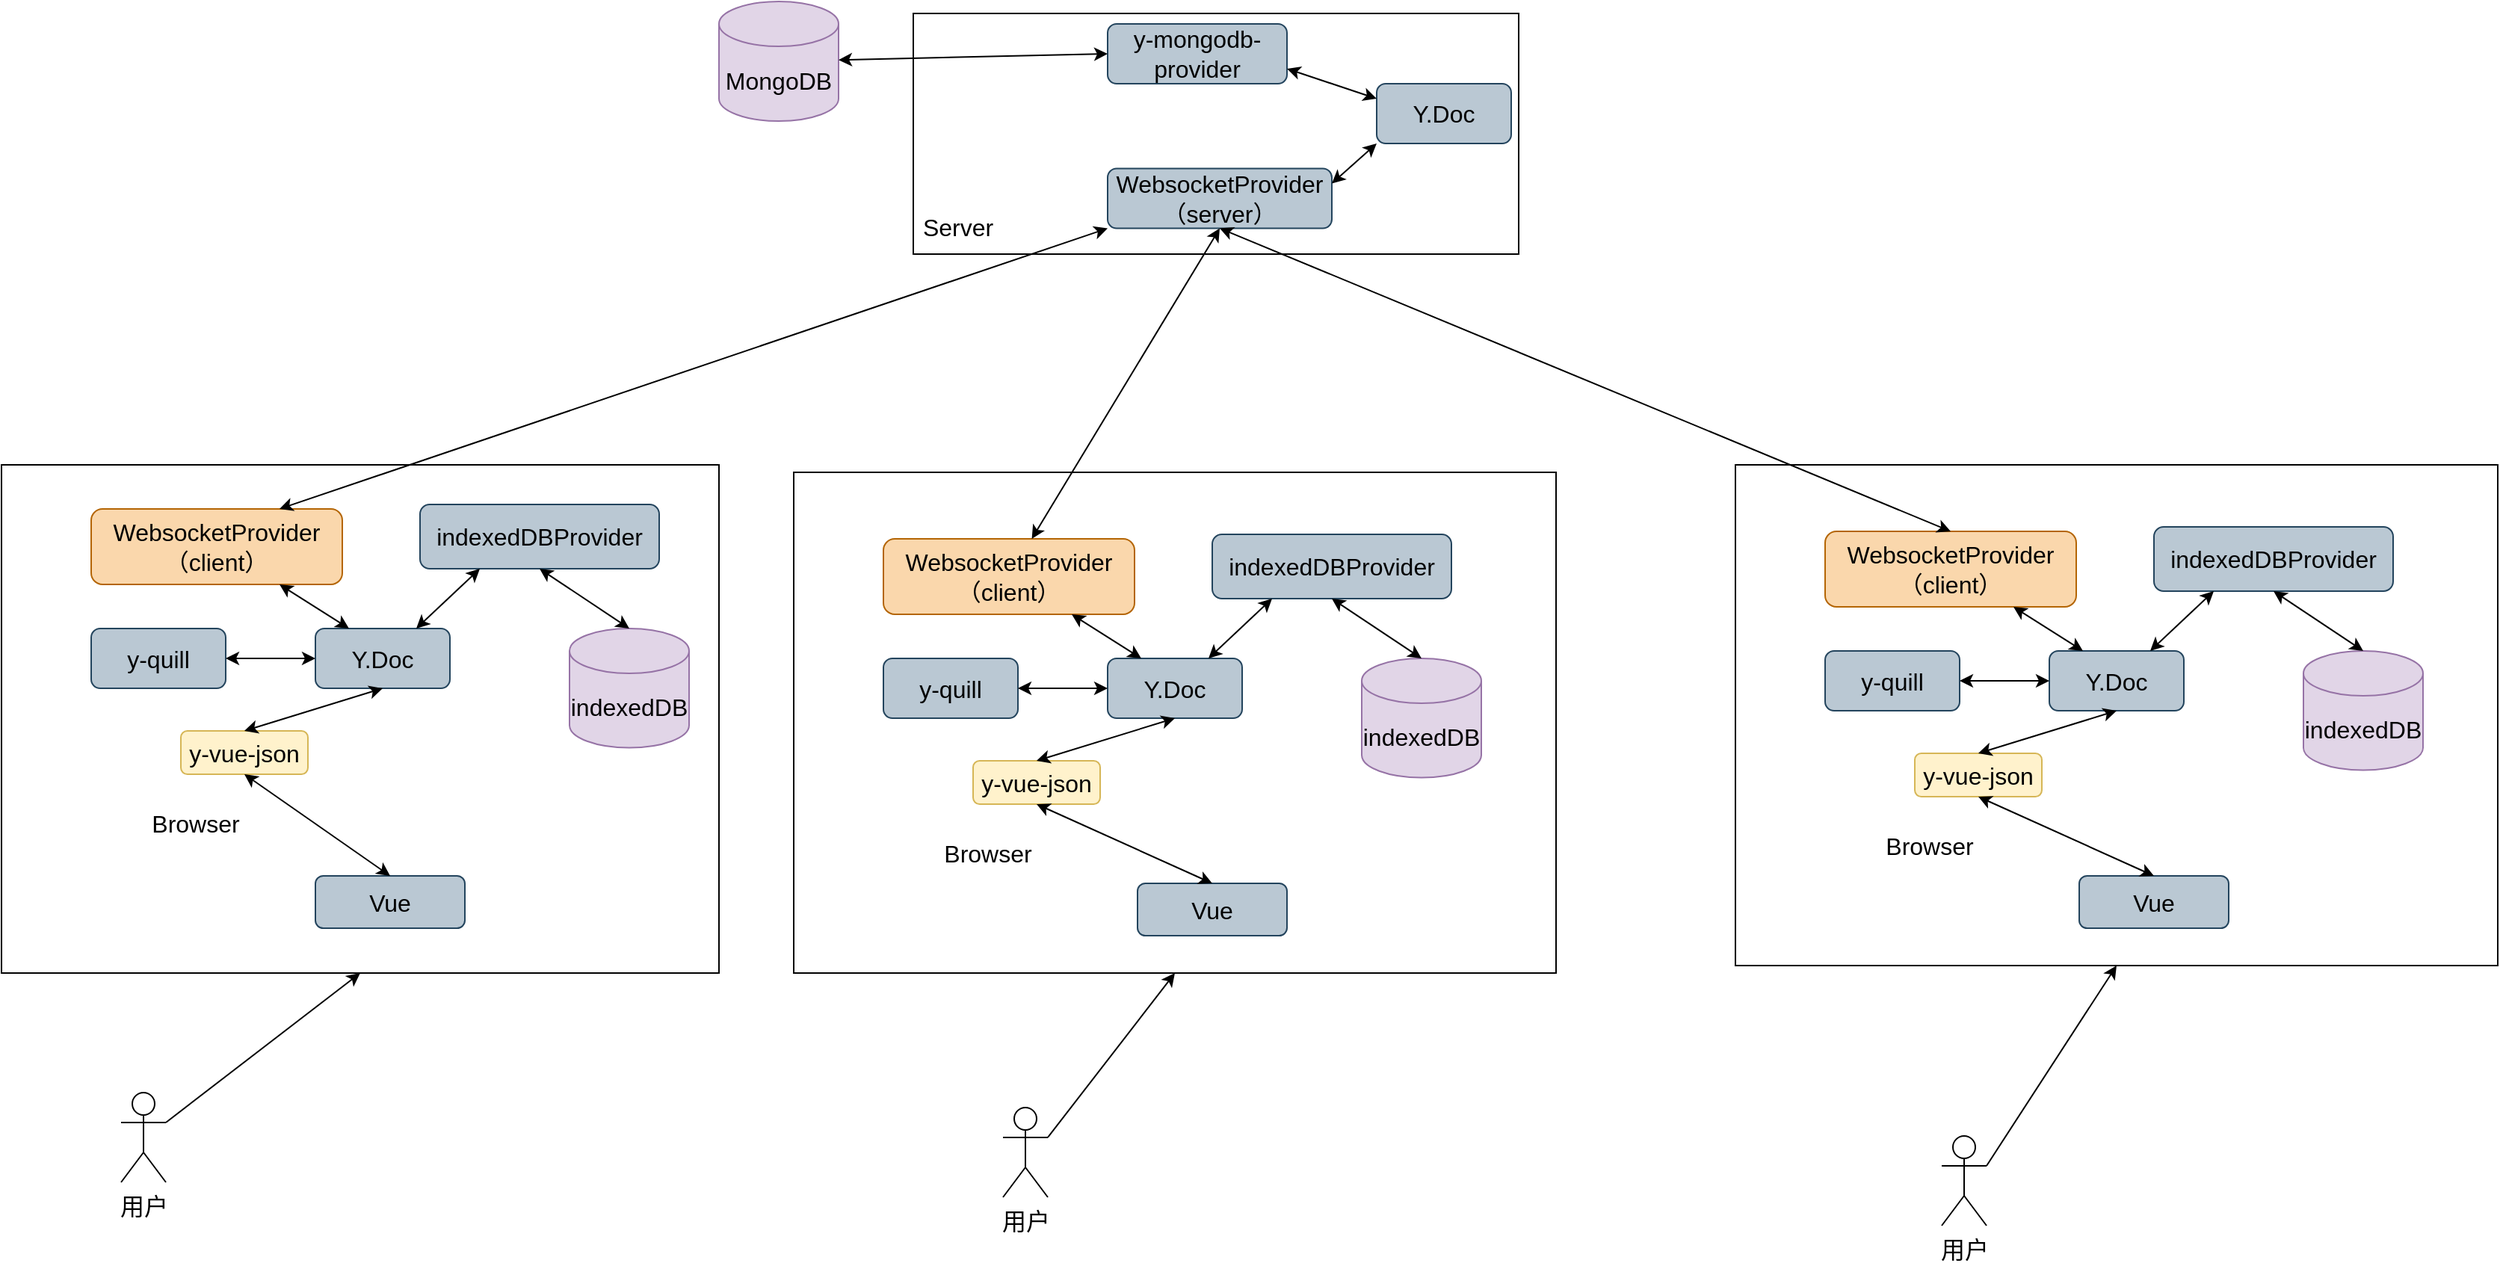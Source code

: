 <mxfile version="24.7.10">
  <diagram name="第 1 页" id="rUooTt0-r2ajHS1L5pvV">
    <mxGraphModel dx="420" dy="1145" grid="1" gridSize="10" guides="1" tooltips="1" connect="1" arrows="1" fold="1" page="1" pageScale="1" pageWidth="827" pageHeight="1169" math="0" shadow="0">
      <root>
        <mxCell id="0" />
        <mxCell id="1" parent="0" />
        <mxCell id="NHMH0d2KJpOCK29Jr06_-1" value="" style="rounded=0;whiteSpace=wrap;html=1;fontSize=16;" parent="1" vertex="1">
          <mxGeometry x="1980" y="720" width="480" height="340" as="geometry" />
        </mxCell>
        <mxCell id="NHMH0d2KJpOCK29Jr06_-2" value="Browser" style="text;html=1;strokeColor=none;fillColor=none;align=center;verticalAlign=middle;whiteSpace=wrap;rounded=0;fontSize=16;" parent="1" vertex="1">
          <mxGeometry x="2080" y="945" width="60" height="30" as="geometry" />
        </mxCell>
        <mxCell id="NHMH0d2KJpOCK29Jr06_-3" value="用户" style="shape=umlActor;verticalLabelPosition=bottom;verticalAlign=top;html=1;outlineConnect=0;fontSize=16;" parent="1" vertex="1">
          <mxGeometry x="2060" y="1140" width="30" height="60" as="geometry" />
        </mxCell>
        <mxCell id="NHMH0d2KJpOCK29Jr06_-4" value="" style="endArrow=classic;html=1;rounded=0;exitX=1;exitY=0.333;exitDx=0;exitDy=0;exitPerimeter=0;entryX=0.5;entryY=1;entryDx=0;entryDy=0;fontSize=16;" parent="1" source="NHMH0d2KJpOCK29Jr06_-3" target="NHMH0d2KJpOCK29Jr06_-1" edge="1">
          <mxGeometry width="50" height="50" relative="1" as="geometry">
            <mxPoint x="2490" y="827" as="sourcePoint" />
            <mxPoint x="2540" y="777" as="targetPoint" />
          </mxGeometry>
        </mxCell>
        <mxCell id="NHMH0d2KJpOCK29Jr06_-5" value="WebsocketProvider&lt;br style=&quot;font-size: 16px;&quot;&gt;（client）" style="rounded=1;whiteSpace=wrap;html=1;fontSize=16;fillColor=#fad7ac;strokeColor=#b46504;" parent="1" vertex="1">
          <mxGeometry x="2040" y="749.5" width="168" height="50.5" as="geometry" />
        </mxCell>
        <mxCell id="NHMH0d2KJpOCK29Jr06_-6" value="Y.Doc" style="rounded=1;whiteSpace=wrap;html=1;fontSize=16;fillColor=#bac8d3;strokeColor=#23445d;" parent="1" vertex="1">
          <mxGeometry x="2190" y="829.5" width="90" height="40" as="geometry" />
        </mxCell>
        <mxCell id="NHMH0d2KJpOCK29Jr06_-7" value="indexedDBProvider" style="rounded=1;whiteSpace=wrap;html=1;fontSize=16;fillColor=#bac8d3;strokeColor=#23445d;" parent="1" vertex="1">
          <mxGeometry x="2260" y="746.5" width="160" height="43" as="geometry" />
        </mxCell>
        <mxCell id="NHMH0d2KJpOCK29Jr06_-8" value="indexedDB" style="shape=cylinder3;whiteSpace=wrap;html=1;boundedLbl=1;backgroundOutline=1;size=15;fontSize=16;fillColor=#e1d5e7;strokeColor=#9673a6;" parent="1" vertex="1">
          <mxGeometry x="2360" y="829.5" width="80" height="79.75" as="geometry" />
        </mxCell>
        <mxCell id="NHMH0d2KJpOCK29Jr06_-9" value="" style="endArrow=classic;startArrow=classic;html=1;rounded=0;exitX=0.5;exitY=0;exitDx=0;exitDy=0;exitPerimeter=0;entryX=0.5;entryY=1;entryDx=0;entryDy=0;fontSize=16;" parent="1" source="NHMH0d2KJpOCK29Jr06_-8" target="NHMH0d2KJpOCK29Jr06_-7" edge="1">
          <mxGeometry width="50" height="50" relative="1" as="geometry">
            <mxPoint x="2490" y="827" as="sourcePoint" />
            <mxPoint x="2540" y="777" as="targetPoint" />
          </mxGeometry>
        </mxCell>
        <mxCell id="NHMH0d2KJpOCK29Jr06_-10" value="" style="endArrow=classic;startArrow=classic;html=1;rounded=0;exitX=0.25;exitY=0;exitDx=0;exitDy=0;entryX=0.75;entryY=1;entryDx=0;entryDy=0;fontSize=16;" parent="1" source="NHMH0d2KJpOCK29Jr06_-6" target="NHMH0d2KJpOCK29Jr06_-5" edge="1">
          <mxGeometry width="50" height="50" relative="1" as="geometry">
            <mxPoint x="2440" y="827" as="sourcePoint" />
            <mxPoint x="2490" y="777" as="targetPoint" />
          </mxGeometry>
        </mxCell>
        <mxCell id="NHMH0d2KJpOCK29Jr06_-11" value="" style="endArrow=classic;startArrow=classic;html=1;rounded=0;exitX=0.75;exitY=0;exitDx=0;exitDy=0;entryX=0.25;entryY=1;entryDx=0;entryDy=0;fontSize=16;" parent="1" source="NHMH0d2KJpOCK29Jr06_-6" target="NHMH0d2KJpOCK29Jr06_-7" edge="1">
          <mxGeometry width="50" height="50" relative="1" as="geometry">
            <mxPoint x="2490" y="827" as="sourcePoint" />
            <mxPoint x="2540" y="777" as="targetPoint" />
          </mxGeometry>
        </mxCell>
        <mxCell id="NHMH0d2KJpOCK29Jr06_-12" value="" style="rounded=0;whiteSpace=wrap;html=1;fontSize=16;" parent="1" vertex="1">
          <mxGeometry x="2590" y="418" width="405" height="161" as="geometry" />
        </mxCell>
        <mxCell id="NHMH0d2KJpOCK29Jr06_-13" value="Server" style="text;html=1;strokeColor=none;fillColor=none;align=center;verticalAlign=middle;whiteSpace=wrap;rounded=0;fontSize=16;" parent="1" vertex="1">
          <mxGeometry x="2590" y="546.25" width="60" height="30" as="geometry" />
        </mxCell>
        <mxCell id="NHMH0d2KJpOCK29Jr06_-14" value="WebsocketProvider&lt;br style=&quot;border-color: var(--border-color); font-size: 16px;&quot;&gt;（server）" style="rounded=1;whiteSpace=wrap;html=1;fontSize=16;fillColor=#bac8d3;strokeColor=#23445d;" parent="1" vertex="1">
          <mxGeometry x="2720" y="521.75" width="150" height="40" as="geometry" />
        </mxCell>
        <mxCell id="NHMH0d2KJpOCK29Jr06_-15" value="Y.Doc" style="rounded=1;whiteSpace=wrap;html=1;fontSize=16;fillColor=#bac8d3;strokeColor=#23445d;" parent="1" vertex="1">
          <mxGeometry x="2900" y="465" width="90" height="40" as="geometry" />
        </mxCell>
        <mxCell id="NHMH0d2KJpOCK29Jr06_-16" value="y-mongodb-provider" style="rounded=1;whiteSpace=wrap;html=1;fontSize=16;fillColor=#bac8d3;strokeColor=#23445d;" parent="1" vertex="1">
          <mxGeometry x="2720" y="425" width="120" height="40" as="geometry" />
        </mxCell>
        <mxCell id="NHMH0d2KJpOCK29Jr06_-17" value="" style="endArrow=classic;startArrow=classic;html=1;rounded=0;exitX=0.75;exitY=0;exitDx=0;exitDy=0;entryX=0;entryY=1;entryDx=0;entryDy=0;fontSize=16;" parent="1" source="NHMH0d2KJpOCK29Jr06_-5" target="NHMH0d2KJpOCK29Jr06_-14" edge="1">
          <mxGeometry width="50" height="50" relative="1" as="geometry">
            <mxPoint x="2530" y="759" as="sourcePoint" />
            <mxPoint x="2640" y="552" as="targetPoint" />
          </mxGeometry>
        </mxCell>
        <mxCell id="NHMH0d2KJpOCK29Jr06_-18" value="" style="endArrow=classic;startArrow=classic;html=1;rounded=0;exitX=1;exitY=0.25;exitDx=0;exitDy=0;entryX=0;entryY=1;entryDx=0;entryDy=0;fontSize=16;" parent="1" source="NHMH0d2KJpOCK29Jr06_-14" target="NHMH0d2KJpOCK29Jr06_-15" edge="1">
          <mxGeometry width="50" height="50" relative="1" as="geometry">
            <mxPoint x="2780" y="645" as="sourcePoint" />
            <mxPoint x="2830" y="595" as="targetPoint" />
          </mxGeometry>
        </mxCell>
        <mxCell id="NHMH0d2KJpOCK29Jr06_-19" value="" style="endArrow=classic;startArrow=classic;html=1;rounded=0;exitX=1;exitY=0.75;exitDx=0;exitDy=0;entryX=0;entryY=0.25;entryDx=0;entryDy=0;fontSize=16;" parent="1" source="NHMH0d2KJpOCK29Jr06_-16" target="NHMH0d2KJpOCK29Jr06_-15" edge="1">
          <mxGeometry width="50" height="50" relative="1" as="geometry">
            <mxPoint x="2850" y="542" as="sourcePoint" />
            <mxPoint x="2895" y="515" as="targetPoint" />
          </mxGeometry>
        </mxCell>
        <mxCell id="NHMH0d2KJpOCK29Jr06_-22" value="MongoDB" style="shape=cylinder3;whiteSpace=wrap;html=1;boundedLbl=1;backgroundOutline=1;size=15;fontSize=16;fillColor=#e1d5e7;strokeColor=#9673a6;" parent="1" vertex="1">
          <mxGeometry x="2460" y="410" width="80" height="80" as="geometry" />
        </mxCell>
        <mxCell id="NHMH0d2KJpOCK29Jr06_-23" value="" style="endArrow=classic;startArrow=classic;html=1;rounded=0;entryX=0;entryY=0.5;entryDx=0;entryDy=0;fontSize=16;" parent="1" source="NHMH0d2KJpOCK29Jr06_-22" target="NHMH0d2KJpOCK29Jr06_-16" edge="1">
          <mxGeometry width="50" height="50" relative="1" as="geometry">
            <mxPoint x="2700" y="645" as="sourcePoint" />
            <mxPoint x="2750" y="595" as="targetPoint" />
          </mxGeometry>
        </mxCell>
        <mxCell id="NHMH0d2KJpOCK29Jr06_-24" value="Vue" style="rounded=1;whiteSpace=wrap;html=1;fontSize=16;fillColor=#bac8d3;strokeColor=#23445d;" parent="1" vertex="1">
          <mxGeometry x="2190" y="995" width="100" height="35" as="geometry" />
        </mxCell>
        <mxCell id="NHMH0d2KJpOCK29Jr06_-25" value="y-vue-json" style="rounded=1;whiteSpace=wrap;html=1;fontSize=16;fillColor=#fff2cc;strokeColor=#d6b656;" parent="1" vertex="1">
          <mxGeometry x="2100" y="898" width="85" height="29" as="geometry" />
        </mxCell>
        <mxCell id="NHMH0d2KJpOCK29Jr06_-26" value="" style="endArrow=classic;startArrow=classic;html=1;rounded=0;exitX=0.5;exitY=0;exitDx=0;exitDy=0;entryX=0.5;entryY=1;entryDx=0;entryDy=0;fontSize=16;" parent="1" source="NHMH0d2KJpOCK29Jr06_-25" target="NHMH0d2KJpOCK29Jr06_-6" edge="1">
          <mxGeometry width="50" height="50" relative="1" as="geometry">
            <mxPoint x="2500" y="775" as="sourcePoint" />
            <mxPoint x="2550" y="725" as="targetPoint" />
          </mxGeometry>
        </mxCell>
        <mxCell id="NHMH0d2KJpOCK29Jr06_-27" value="" style="endArrow=classic;startArrow=classic;html=1;rounded=0;exitX=0.5;exitY=1;exitDx=0;exitDy=0;entryX=0.5;entryY=0;entryDx=0;entryDy=0;fontSize=16;" parent="1" source="NHMH0d2KJpOCK29Jr06_-25" target="NHMH0d2KJpOCK29Jr06_-24" edge="1">
          <mxGeometry width="50" height="50" relative="1" as="geometry">
            <mxPoint x="2153" y="908" as="sourcePoint" />
            <mxPoint x="2235" y="877" as="targetPoint" />
          </mxGeometry>
        </mxCell>
        <mxCell id="QmJD7YEPkTvask4eSlwm-1" value="y-quill" style="rounded=1;whiteSpace=wrap;html=1;fontSize=16;fillColor=#bac8d3;strokeColor=#23445d;" parent="1" vertex="1">
          <mxGeometry x="2040" y="829.5" width="90" height="40" as="geometry" />
        </mxCell>
        <mxCell id="QmJD7YEPkTvask4eSlwm-2" value="" style="endArrow=classic;startArrow=classic;html=1;rounded=0;entryX=1;entryY=0.5;entryDx=0;entryDy=0;fontSize=16;" parent="1" source="NHMH0d2KJpOCK29Jr06_-6" target="QmJD7YEPkTvask4eSlwm-1" edge="1">
          <mxGeometry width="50" height="50" relative="1" as="geometry">
            <mxPoint x="2190" y="840" as="sourcePoint" />
            <mxPoint x="2195" y="797" as="targetPoint" />
          </mxGeometry>
        </mxCell>
        <mxCell id="NRevZc9M5u2fvVdbCz_4-1" value="" style="rounded=0;whiteSpace=wrap;html=1;fontSize=16;" vertex="1" parent="1">
          <mxGeometry x="2510" y="725" width="510" height="335" as="geometry" />
        </mxCell>
        <mxCell id="NRevZc9M5u2fvVdbCz_4-2" value="Browser" style="text;html=1;strokeColor=none;fillColor=none;align=center;verticalAlign=middle;whiteSpace=wrap;rounded=0;fontSize=16;" vertex="1" parent="1">
          <mxGeometry x="2610" y="965" width="60" height="30" as="geometry" />
        </mxCell>
        <mxCell id="NRevZc9M5u2fvVdbCz_4-3" value="用户" style="shape=umlActor;verticalLabelPosition=bottom;verticalAlign=top;html=1;outlineConnect=0;fontSize=16;" vertex="1" parent="1">
          <mxGeometry x="2650" y="1150" width="30" height="60" as="geometry" />
        </mxCell>
        <mxCell id="NRevZc9M5u2fvVdbCz_4-4" value="" style="endArrow=classic;html=1;rounded=0;entryX=0.5;entryY=1;entryDx=0;entryDy=0;fontSize=16;exitX=1;exitY=0.333;exitDx=0;exitDy=0;exitPerimeter=0;" edge="1" parent="1" source="NRevZc9M5u2fvVdbCz_4-3" target="NRevZc9M5u2fvVdbCz_4-1">
          <mxGeometry width="50" height="50" relative="1" as="geometry">
            <mxPoint x="3020" y="847" as="sourcePoint" />
            <mxPoint x="3070" y="797" as="targetPoint" />
          </mxGeometry>
        </mxCell>
        <mxCell id="NRevZc9M5u2fvVdbCz_4-5" value="WebsocketProvider&lt;br style=&quot;font-size: 16px;&quot;&gt;（client）" style="rounded=1;whiteSpace=wrap;html=1;fontSize=16;fillColor=#fad7ac;strokeColor=#b46504;" vertex="1" parent="1">
          <mxGeometry x="2570" y="769.5" width="168" height="50.5" as="geometry" />
        </mxCell>
        <mxCell id="NRevZc9M5u2fvVdbCz_4-6" value="Y.Doc" style="rounded=1;whiteSpace=wrap;html=1;fontSize=16;fillColor=#bac8d3;strokeColor=#23445d;" vertex="1" parent="1">
          <mxGeometry x="2720" y="849.5" width="90" height="40" as="geometry" />
        </mxCell>
        <mxCell id="NRevZc9M5u2fvVdbCz_4-7" value="indexedDBProvider" style="rounded=1;whiteSpace=wrap;html=1;fontSize=16;fillColor=#bac8d3;strokeColor=#23445d;" vertex="1" parent="1">
          <mxGeometry x="2790" y="766.5" width="160" height="43" as="geometry" />
        </mxCell>
        <mxCell id="NRevZc9M5u2fvVdbCz_4-8" value="indexedDB" style="shape=cylinder3;whiteSpace=wrap;html=1;boundedLbl=1;backgroundOutline=1;size=15;fontSize=16;fillColor=#e1d5e7;strokeColor=#9673a6;" vertex="1" parent="1">
          <mxGeometry x="2890" y="849.5" width="80" height="79.75" as="geometry" />
        </mxCell>
        <mxCell id="NRevZc9M5u2fvVdbCz_4-9" value="" style="endArrow=classic;startArrow=classic;html=1;rounded=0;exitX=0.5;exitY=0;exitDx=0;exitDy=0;exitPerimeter=0;entryX=0.5;entryY=1;entryDx=0;entryDy=0;fontSize=16;" edge="1" parent="1" source="NRevZc9M5u2fvVdbCz_4-8" target="NRevZc9M5u2fvVdbCz_4-7">
          <mxGeometry width="50" height="50" relative="1" as="geometry">
            <mxPoint x="3020" y="847" as="sourcePoint" />
            <mxPoint x="3070" y="797" as="targetPoint" />
          </mxGeometry>
        </mxCell>
        <mxCell id="NRevZc9M5u2fvVdbCz_4-10" value="" style="endArrow=classic;startArrow=classic;html=1;rounded=0;exitX=0.25;exitY=0;exitDx=0;exitDy=0;entryX=0.75;entryY=1;entryDx=0;entryDy=0;fontSize=16;" edge="1" parent="1" source="NRevZc9M5u2fvVdbCz_4-6" target="NRevZc9M5u2fvVdbCz_4-5">
          <mxGeometry width="50" height="50" relative="1" as="geometry">
            <mxPoint x="2970" y="847" as="sourcePoint" />
            <mxPoint x="3020" y="797" as="targetPoint" />
          </mxGeometry>
        </mxCell>
        <mxCell id="NRevZc9M5u2fvVdbCz_4-11" value="" style="endArrow=classic;startArrow=classic;html=1;rounded=0;exitX=0.75;exitY=0;exitDx=0;exitDy=0;entryX=0.25;entryY=1;entryDx=0;entryDy=0;fontSize=16;" edge="1" parent="1" source="NRevZc9M5u2fvVdbCz_4-6" target="NRevZc9M5u2fvVdbCz_4-7">
          <mxGeometry width="50" height="50" relative="1" as="geometry">
            <mxPoint x="3020" y="847" as="sourcePoint" />
            <mxPoint x="3070" y="797" as="targetPoint" />
          </mxGeometry>
        </mxCell>
        <mxCell id="NRevZc9M5u2fvVdbCz_4-12" value="Vue" style="rounded=1;whiteSpace=wrap;html=1;fontSize=16;fillColor=#bac8d3;strokeColor=#23445d;" vertex="1" parent="1">
          <mxGeometry x="2740" y="1000" width="100" height="35" as="geometry" />
        </mxCell>
        <mxCell id="NRevZc9M5u2fvVdbCz_4-13" value="y-vue-json" style="rounded=1;whiteSpace=wrap;html=1;fontSize=16;fillColor=#fff2cc;strokeColor=#d6b656;" vertex="1" parent="1">
          <mxGeometry x="2630" y="918" width="85" height="29" as="geometry" />
        </mxCell>
        <mxCell id="NRevZc9M5u2fvVdbCz_4-14" value="" style="endArrow=classic;startArrow=classic;html=1;rounded=0;exitX=0.5;exitY=0;exitDx=0;exitDy=0;entryX=0.5;entryY=1;entryDx=0;entryDy=0;fontSize=16;" edge="1" parent="1" source="NRevZc9M5u2fvVdbCz_4-13" target="NRevZc9M5u2fvVdbCz_4-6">
          <mxGeometry width="50" height="50" relative="1" as="geometry">
            <mxPoint x="3030" y="795" as="sourcePoint" />
            <mxPoint x="3080" y="745" as="targetPoint" />
          </mxGeometry>
        </mxCell>
        <mxCell id="NRevZc9M5u2fvVdbCz_4-15" value="" style="endArrow=classic;startArrow=classic;html=1;rounded=0;exitX=0.5;exitY=1;exitDx=0;exitDy=0;entryX=0.5;entryY=0;entryDx=0;entryDy=0;fontSize=16;" edge="1" parent="1" source="NRevZc9M5u2fvVdbCz_4-13" target="NRevZc9M5u2fvVdbCz_4-12">
          <mxGeometry width="50" height="50" relative="1" as="geometry">
            <mxPoint x="2683" y="928" as="sourcePoint" />
            <mxPoint x="2765" y="897" as="targetPoint" />
          </mxGeometry>
        </mxCell>
        <mxCell id="NRevZc9M5u2fvVdbCz_4-16" value="y-quill" style="rounded=1;whiteSpace=wrap;html=1;fontSize=16;fillColor=#bac8d3;strokeColor=#23445d;" vertex="1" parent="1">
          <mxGeometry x="2570" y="849.5" width="90" height="40" as="geometry" />
        </mxCell>
        <mxCell id="NRevZc9M5u2fvVdbCz_4-17" value="" style="endArrow=classic;startArrow=classic;html=1;rounded=0;entryX=1;entryY=0.5;entryDx=0;entryDy=0;fontSize=16;" edge="1" parent="1" source="NRevZc9M5u2fvVdbCz_4-6" target="NRevZc9M5u2fvVdbCz_4-16">
          <mxGeometry width="50" height="50" relative="1" as="geometry">
            <mxPoint x="2720" y="860" as="sourcePoint" />
            <mxPoint x="2725" y="817" as="targetPoint" />
          </mxGeometry>
        </mxCell>
        <mxCell id="NRevZc9M5u2fvVdbCz_4-19" value="" style="endArrow=classic;startArrow=classic;html=1;rounded=0;entryX=0.5;entryY=1;entryDx=0;entryDy=0;fontSize=16;" edge="1" parent="1" source="NRevZc9M5u2fvVdbCz_4-5" target="NHMH0d2KJpOCK29Jr06_-14">
          <mxGeometry width="50" height="50" relative="1" as="geometry">
            <mxPoint x="2176" y="760" as="sourcePoint" />
            <mxPoint x="2410" y="622" as="targetPoint" />
          </mxGeometry>
        </mxCell>
        <mxCell id="NRevZc9M5u2fvVdbCz_4-21" value="" style="rounded=0;whiteSpace=wrap;html=1;fontSize=16;" vertex="1" parent="1">
          <mxGeometry x="3140" y="720" width="510" height="335" as="geometry" />
        </mxCell>
        <mxCell id="NRevZc9M5u2fvVdbCz_4-22" value="Browser" style="text;html=1;strokeColor=none;fillColor=none;align=center;verticalAlign=middle;whiteSpace=wrap;rounded=0;fontSize=16;" vertex="1" parent="1">
          <mxGeometry x="3240" y="960" width="60" height="30" as="geometry" />
        </mxCell>
        <mxCell id="NRevZc9M5u2fvVdbCz_4-23" value="用户" style="shape=umlActor;verticalLabelPosition=bottom;verticalAlign=top;html=1;outlineConnect=0;fontSize=16;" vertex="1" parent="1">
          <mxGeometry x="3278" y="1169" width="30" height="60" as="geometry" />
        </mxCell>
        <mxCell id="NRevZc9M5u2fvVdbCz_4-24" value="" style="endArrow=classic;html=1;rounded=0;exitX=1;exitY=0.333;exitDx=0;exitDy=0;exitPerimeter=0;entryX=0.5;entryY=1;entryDx=0;entryDy=0;fontSize=16;" edge="1" parent="1" source="NRevZc9M5u2fvVdbCz_4-23" target="NRevZc9M5u2fvVdbCz_4-21">
          <mxGeometry width="50" height="50" relative="1" as="geometry">
            <mxPoint x="3650" y="842" as="sourcePoint" />
            <mxPoint x="3700" y="792" as="targetPoint" />
          </mxGeometry>
        </mxCell>
        <mxCell id="NRevZc9M5u2fvVdbCz_4-25" value="WebsocketProvider&lt;br style=&quot;font-size: 16px;&quot;&gt;（client）" style="rounded=1;whiteSpace=wrap;html=1;fontSize=16;fillColor=#fad7ac;strokeColor=#b46504;" vertex="1" parent="1">
          <mxGeometry x="3200" y="764.5" width="168" height="50.5" as="geometry" />
        </mxCell>
        <mxCell id="NRevZc9M5u2fvVdbCz_4-26" value="Y.Doc" style="rounded=1;whiteSpace=wrap;html=1;fontSize=16;fillColor=#bac8d3;strokeColor=#23445d;" vertex="1" parent="1">
          <mxGeometry x="3350" y="844.5" width="90" height="40" as="geometry" />
        </mxCell>
        <mxCell id="NRevZc9M5u2fvVdbCz_4-27" value="indexedDBProvider" style="rounded=1;whiteSpace=wrap;html=1;fontSize=16;fillColor=#bac8d3;strokeColor=#23445d;" vertex="1" parent="1">
          <mxGeometry x="3420" y="761.5" width="160" height="43" as="geometry" />
        </mxCell>
        <mxCell id="NRevZc9M5u2fvVdbCz_4-28" value="indexedDB" style="shape=cylinder3;whiteSpace=wrap;html=1;boundedLbl=1;backgroundOutline=1;size=15;fontSize=16;fillColor=#e1d5e7;strokeColor=#9673a6;" vertex="1" parent="1">
          <mxGeometry x="3520" y="844.5" width="80" height="79.75" as="geometry" />
        </mxCell>
        <mxCell id="NRevZc9M5u2fvVdbCz_4-29" value="" style="endArrow=classic;startArrow=classic;html=1;rounded=0;exitX=0.5;exitY=0;exitDx=0;exitDy=0;exitPerimeter=0;entryX=0.5;entryY=1;entryDx=0;entryDy=0;fontSize=16;" edge="1" parent="1" source="NRevZc9M5u2fvVdbCz_4-28" target="NRevZc9M5u2fvVdbCz_4-27">
          <mxGeometry width="50" height="50" relative="1" as="geometry">
            <mxPoint x="3650" y="842" as="sourcePoint" />
            <mxPoint x="3700" y="792" as="targetPoint" />
          </mxGeometry>
        </mxCell>
        <mxCell id="NRevZc9M5u2fvVdbCz_4-30" value="" style="endArrow=classic;startArrow=classic;html=1;rounded=0;exitX=0.25;exitY=0;exitDx=0;exitDy=0;entryX=0.75;entryY=1;entryDx=0;entryDy=0;fontSize=16;" edge="1" parent="1" source="NRevZc9M5u2fvVdbCz_4-26" target="NRevZc9M5u2fvVdbCz_4-25">
          <mxGeometry width="50" height="50" relative="1" as="geometry">
            <mxPoint x="3600" y="842" as="sourcePoint" />
            <mxPoint x="3650" y="792" as="targetPoint" />
          </mxGeometry>
        </mxCell>
        <mxCell id="NRevZc9M5u2fvVdbCz_4-31" value="" style="endArrow=classic;startArrow=classic;html=1;rounded=0;exitX=0.75;exitY=0;exitDx=0;exitDy=0;entryX=0.25;entryY=1;entryDx=0;entryDy=0;fontSize=16;" edge="1" parent="1" source="NRevZc9M5u2fvVdbCz_4-26" target="NRevZc9M5u2fvVdbCz_4-27">
          <mxGeometry width="50" height="50" relative="1" as="geometry">
            <mxPoint x="3650" y="842" as="sourcePoint" />
            <mxPoint x="3700" y="792" as="targetPoint" />
          </mxGeometry>
        </mxCell>
        <mxCell id="NRevZc9M5u2fvVdbCz_4-32" value="Vue" style="rounded=1;whiteSpace=wrap;html=1;fontSize=16;fillColor=#bac8d3;strokeColor=#23445d;" vertex="1" parent="1">
          <mxGeometry x="3370" y="995" width="100" height="35" as="geometry" />
        </mxCell>
        <mxCell id="NRevZc9M5u2fvVdbCz_4-33" value="y-vue-json" style="rounded=1;whiteSpace=wrap;html=1;fontSize=16;fillColor=#fff2cc;strokeColor=#d6b656;" vertex="1" parent="1">
          <mxGeometry x="3260" y="913" width="85" height="29" as="geometry" />
        </mxCell>
        <mxCell id="NRevZc9M5u2fvVdbCz_4-34" value="" style="endArrow=classic;startArrow=classic;html=1;rounded=0;exitX=0.5;exitY=0;exitDx=0;exitDy=0;entryX=0.5;entryY=1;entryDx=0;entryDy=0;fontSize=16;" edge="1" parent="1" source="NRevZc9M5u2fvVdbCz_4-33" target="NRevZc9M5u2fvVdbCz_4-26">
          <mxGeometry width="50" height="50" relative="1" as="geometry">
            <mxPoint x="3660" y="790" as="sourcePoint" />
            <mxPoint x="3710" y="740" as="targetPoint" />
          </mxGeometry>
        </mxCell>
        <mxCell id="NRevZc9M5u2fvVdbCz_4-35" value="" style="endArrow=classic;startArrow=classic;html=1;rounded=0;exitX=0.5;exitY=1;exitDx=0;exitDy=0;entryX=0.5;entryY=0;entryDx=0;entryDy=0;fontSize=16;" edge="1" parent="1" source="NRevZc9M5u2fvVdbCz_4-33" target="NRevZc9M5u2fvVdbCz_4-32">
          <mxGeometry width="50" height="50" relative="1" as="geometry">
            <mxPoint x="3313" y="923" as="sourcePoint" />
            <mxPoint x="3395" y="892" as="targetPoint" />
          </mxGeometry>
        </mxCell>
        <mxCell id="NRevZc9M5u2fvVdbCz_4-36" value="y-quill" style="rounded=1;whiteSpace=wrap;html=1;fontSize=16;fillColor=#bac8d3;strokeColor=#23445d;" vertex="1" parent="1">
          <mxGeometry x="3200" y="844.5" width="90" height="40" as="geometry" />
        </mxCell>
        <mxCell id="NRevZc9M5u2fvVdbCz_4-37" value="" style="endArrow=classic;startArrow=classic;html=1;rounded=0;entryX=1;entryY=0.5;entryDx=0;entryDy=0;fontSize=16;" edge="1" parent="1" source="NRevZc9M5u2fvVdbCz_4-26" target="NRevZc9M5u2fvVdbCz_4-36">
          <mxGeometry width="50" height="50" relative="1" as="geometry">
            <mxPoint x="3350" y="855" as="sourcePoint" />
            <mxPoint x="3355" y="812" as="targetPoint" />
          </mxGeometry>
        </mxCell>
        <mxCell id="NRevZc9M5u2fvVdbCz_4-38" value="" style="endArrow=classic;startArrow=classic;html=1;rounded=0;entryX=0.5;entryY=1;entryDx=0;entryDy=0;fontSize=16;exitX=0.5;exitY=0;exitDx=0;exitDy=0;" edge="1" parent="1" source="NRevZc9M5u2fvVdbCz_4-25" target="NHMH0d2KJpOCK29Jr06_-14">
          <mxGeometry width="50" height="50" relative="1" as="geometry">
            <mxPoint x="2679" y="780" as="sourcePoint" />
            <mxPoint x="2805" y="572" as="targetPoint" />
          </mxGeometry>
        </mxCell>
      </root>
    </mxGraphModel>
  </diagram>
</mxfile>
